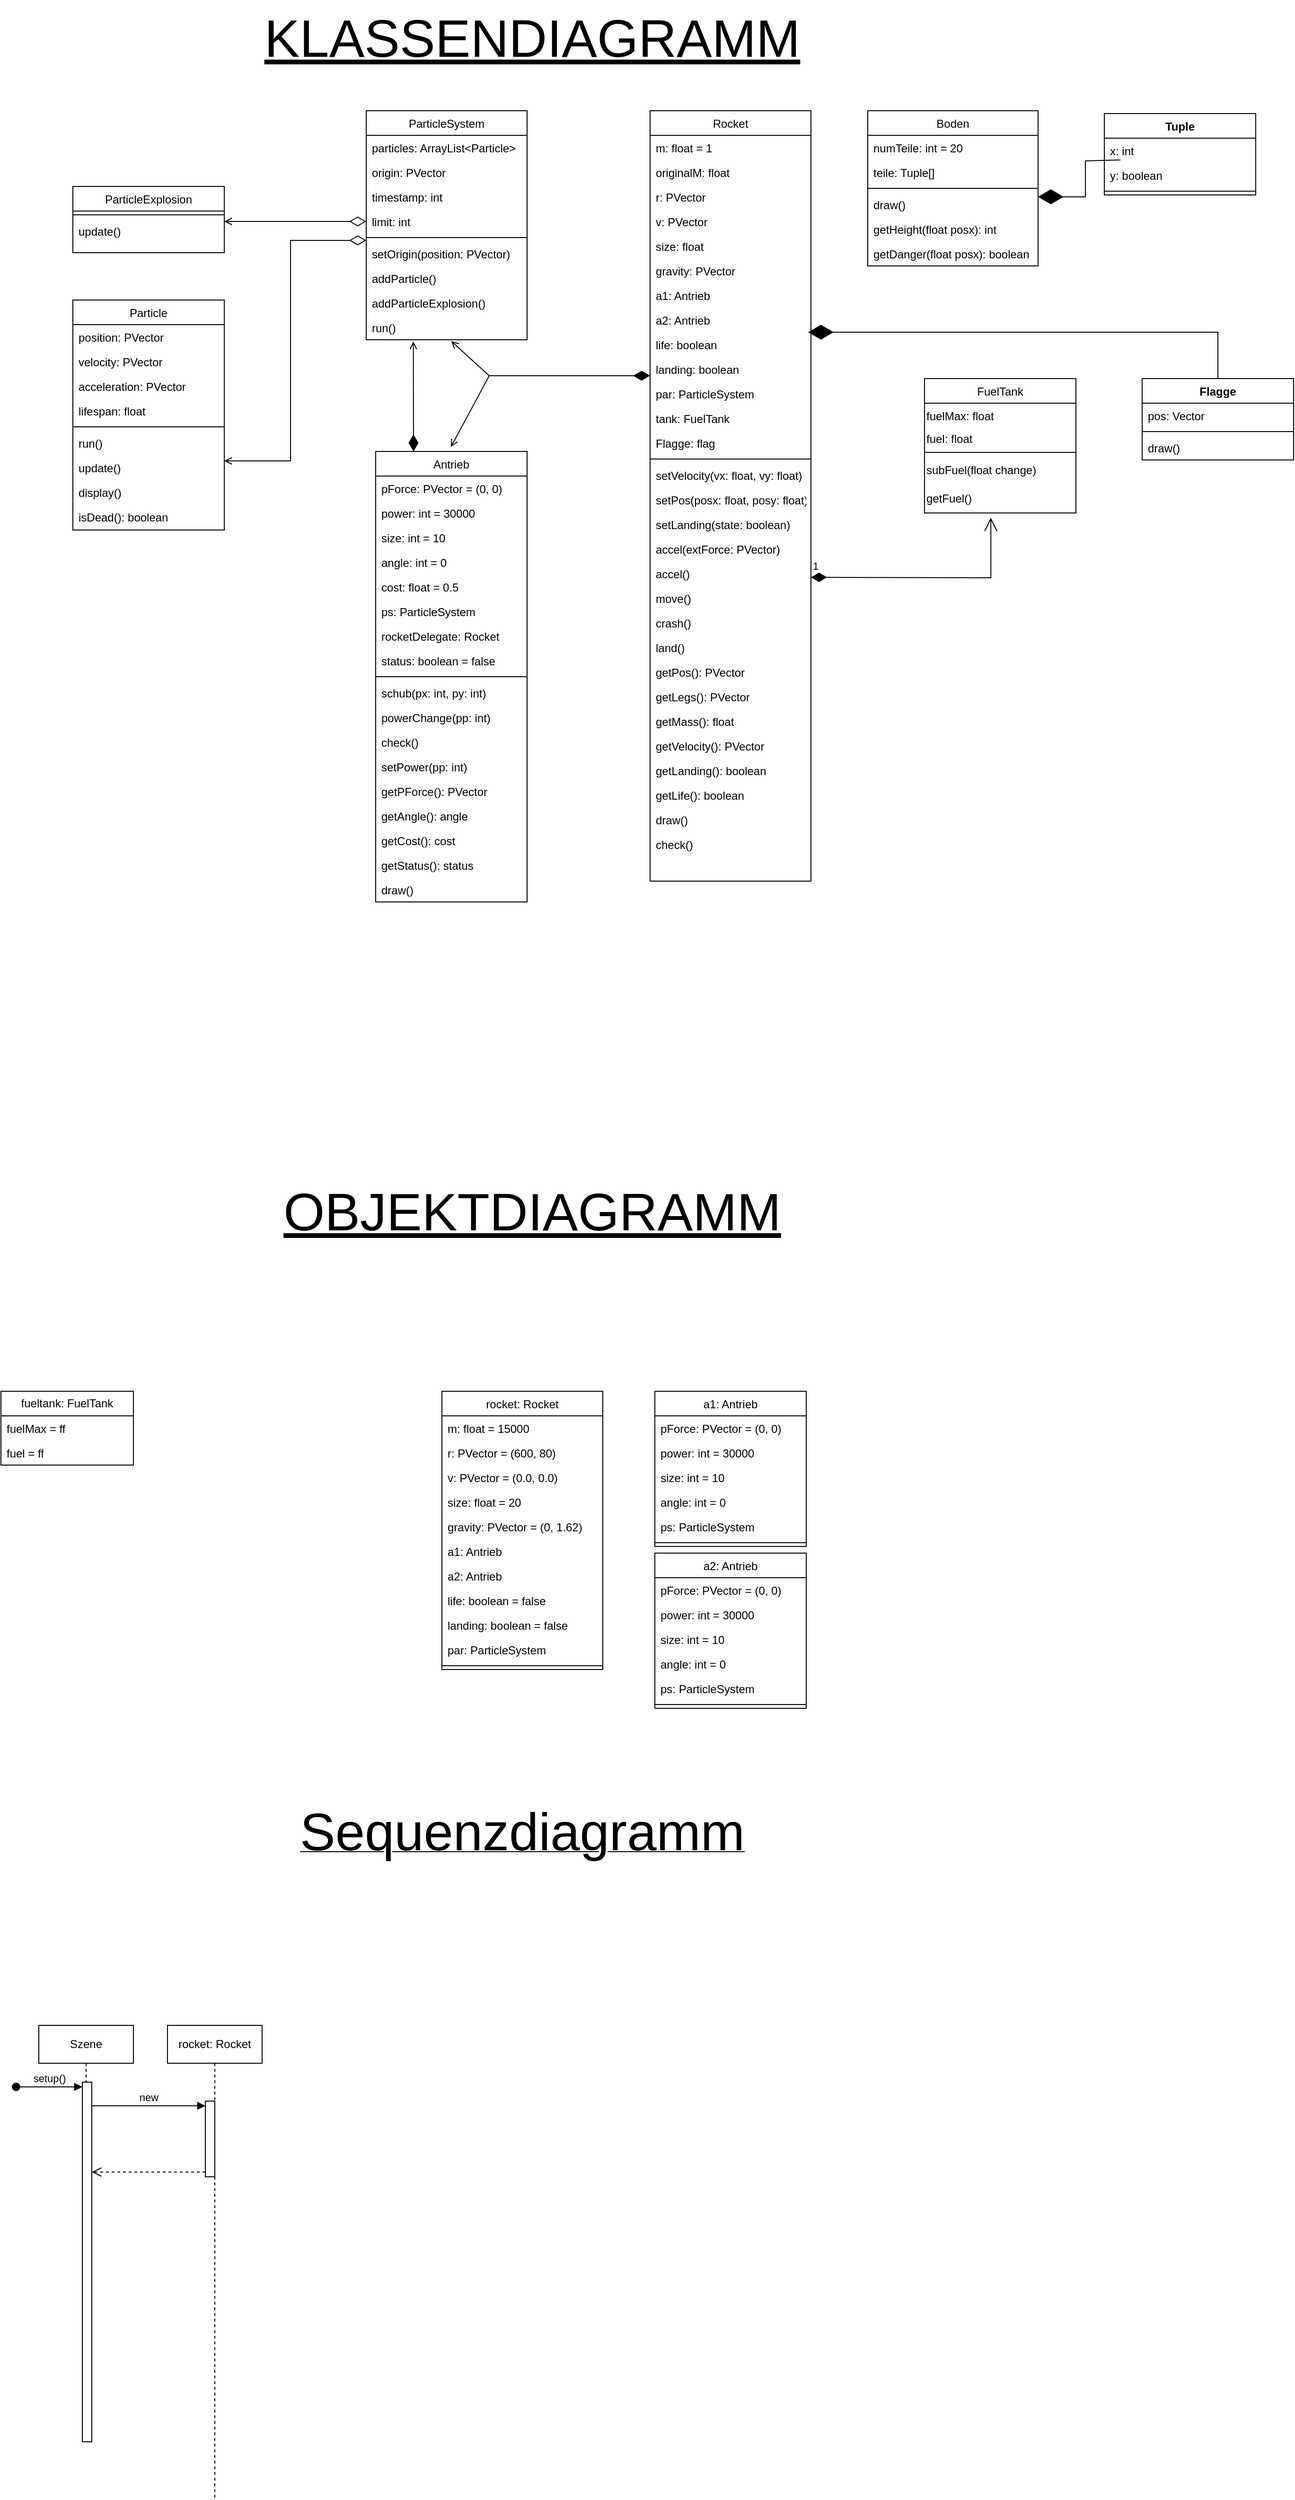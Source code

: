 <mxfile version="22.1.17" type="device">
  <diagram id="C5RBs43oDa-KdzZeNtuy" name="Page-1">
    <mxGraphModel dx="1434" dy="827" grid="1" gridSize="10" guides="1" tooltips="1" connect="1" arrows="1" fold="1" page="1" pageScale="1" pageWidth="827" pageHeight="1169" math="0" shadow="0">
      <root>
        <mxCell id="WIyWlLk6GJQsqaUBKTNV-0" />
        <mxCell id="WIyWlLk6GJQsqaUBKTNV-1" parent="WIyWlLk6GJQsqaUBKTNV-0" />
        <mxCell id="zkfFHV4jXpPFQw0GAbJ--17" value="Antrieb&#xa;" style="swimlane;fontStyle=0;align=center;verticalAlign=top;childLayout=stackLayout;horizontal=1;startSize=26;horizontalStack=0;resizeParent=1;resizeLast=0;collapsible=1;marginBottom=0;rounded=0;shadow=0;strokeWidth=1;" parent="WIyWlLk6GJQsqaUBKTNV-1" vertex="1">
          <mxGeometry x="670" y="527" width="160" height="476" as="geometry">
            <mxRectangle x="550" y="140" width="160" height="26" as="alternateBounds" />
          </mxGeometry>
        </mxCell>
        <mxCell id="zkfFHV4jXpPFQw0GAbJ--18" value="pForce: PVector = (0, 0)" style="text;align=left;verticalAlign=top;spacingLeft=4;spacingRight=4;overflow=hidden;rotatable=0;points=[[0,0.5],[1,0.5]];portConstraint=eastwest;" parent="zkfFHV4jXpPFQw0GAbJ--17" vertex="1">
          <mxGeometry y="26" width="160" height="26" as="geometry" />
        </mxCell>
        <mxCell id="zkfFHV4jXpPFQw0GAbJ--19" value="power: int = 30000" style="text;align=left;verticalAlign=top;spacingLeft=4;spacingRight=4;overflow=hidden;rotatable=0;points=[[0,0.5],[1,0.5]];portConstraint=eastwest;rounded=0;shadow=0;html=0;" parent="zkfFHV4jXpPFQw0GAbJ--17" vertex="1">
          <mxGeometry y="52" width="160" height="26" as="geometry" />
        </mxCell>
        <mxCell id="zkfFHV4jXpPFQw0GAbJ--20" value="size: int = 10" style="text;align=left;verticalAlign=top;spacingLeft=4;spacingRight=4;overflow=hidden;rotatable=0;points=[[0,0.5],[1,0.5]];portConstraint=eastwest;rounded=0;shadow=0;html=0;" parent="zkfFHV4jXpPFQw0GAbJ--17" vertex="1">
          <mxGeometry y="78" width="160" height="26" as="geometry" />
        </mxCell>
        <mxCell id="zkfFHV4jXpPFQw0GAbJ--21" value="angle: int = 0" style="text;align=left;verticalAlign=top;spacingLeft=4;spacingRight=4;overflow=hidden;rotatable=0;points=[[0,0.5],[1,0.5]];portConstraint=eastwest;rounded=0;shadow=0;html=0;" parent="zkfFHV4jXpPFQw0GAbJ--17" vertex="1">
          <mxGeometry y="104" width="160" height="26" as="geometry" />
        </mxCell>
        <mxCell id="BjHJRGba45uzXVlto63M-1" value="cost: float = 0.5" style="text;align=left;verticalAlign=top;spacingLeft=4;spacingRight=4;overflow=hidden;rotatable=0;points=[[0,0.5],[1,0.5]];portConstraint=eastwest;rounded=0;shadow=0;html=0;" parent="zkfFHV4jXpPFQw0GAbJ--17" vertex="1">
          <mxGeometry y="130" width="160" height="26" as="geometry" />
        </mxCell>
        <mxCell id="zkfFHV4jXpPFQw0GAbJ--22" value="ps: ParticleSystem" style="text;align=left;verticalAlign=top;spacingLeft=4;spacingRight=4;overflow=hidden;rotatable=0;points=[[0,0.5],[1,0.5]];portConstraint=eastwest;rounded=0;shadow=0;html=0;" parent="zkfFHV4jXpPFQw0GAbJ--17" vertex="1">
          <mxGeometry y="156" width="160" height="26" as="geometry" />
        </mxCell>
        <mxCell id="BjHJRGba45uzXVlto63M-2" value="rocketDelegate: Rocket" style="text;align=left;verticalAlign=top;spacingLeft=4;spacingRight=4;overflow=hidden;rotatable=0;points=[[0,0.5],[1,0.5]];portConstraint=eastwest;rounded=0;shadow=0;html=0;" parent="zkfFHV4jXpPFQw0GAbJ--17" vertex="1">
          <mxGeometry y="182" width="160" height="26" as="geometry" />
        </mxCell>
        <mxCell id="BjHJRGba45uzXVlto63M-3" value="status: boolean = false" style="text;align=left;verticalAlign=top;spacingLeft=4;spacingRight=4;overflow=hidden;rotatable=0;points=[[0,0.5],[1,0.5]];portConstraint=eastwest;rounded=0;shadow=0;html=0;" parent="zkfFHV4jXpPFQw0GAbJ--17" vertex="1">
          <mxGeometry y="208" width="160" height="26" as="geometry" />
        </mxCell>
        <mxCell id="zkfFHV4jXpPFQw0GAbJ--23" value="" style="line;html=1;strokeWidth=1;align=left;verticalAlign=middle;spacingTop=-1;spacingLeft=3;spacingRight=3;rotatable=0;labelPosition=right;points=[];portConstraint=eastwest;" parent="zkfFHV4jXpPFQw0GAbJ--17" vertex="1">
          <mxGeometry y="234" width="160" height="8" as="geometry" />
        </mxCell>
        <mxCell id="zkfFHV4jXpPFQw0GAbJ--24" value="schub(px: int, py: int)" style="text;align=left;verticalAlign=top;spacingLeft=4;spacingRight=4;overflow=hidden;rotatable=0;points=[[0,0.5],[1,0.5]];portConstraint=eastwest;" parent="zkfFHV4jXpPFQw0GAbJ--17" vertex="1">
          <mxGeometry y="242" width="160" height="26" as="geometry" />
        </mxCell>
        <mxCell id="zkfFHV4jXpPFQw0GAbJ--25" value="powerChange(pp: int)" style="text;align=left;verticalAlign=top;spacingLeft=4;spacingRight=4;overflow=hidden;rotatable=0;points=[[0,0.5],[1,0.5]];portConstraint=eastwest;" parent="zkfFHV4jXpPFQw0GAbJ--17" vertex="1">
          <mxGeometry y="268" width="160" height="26" as="geometry" />
        </mxCell>
        <mxCell id="pvScM3-3Cxd7HIeFOUG4-1" value="check()" style="text;align=left;verticalAlign=top;spacingLeft=4;spacingRight=4;overflow=hidden;rotatable=0;points=[[0,0.5],[1,0.5]];portConstraint=eastwest;" parent="zkfFHV4jXpPFQw0GAbJ--17" vertex="1">
          <mxGeometry y="294" width="160" height="26" as="geometry" />
        </mxCell>
        <mxCell id="pvScM3-3Cxd7HIeFOUG4-2" value="setPower(pp: int)" style="text;align=left;verticalAlign=top;spacingLeft=4;spacingRight=4;overflow=hidden;rotatable=0;points=[[0,0.5],[1,0.5]];portConstraint=eastwest;" parent="zkfFHV4jXpPFQw0GAbJ--17" vertex="1">
          <mxGeometry y="320" width="160" height="26" as="geometry" />
        </mxCell>
        <mxCell id="pvScM3-3Cxd7HIeFOUG4-7" value="getPForce(): PVector" style="text;align=left;verticalAlign=top;spacingLeft=4;spacingRight=4;overflow=hidden;rotatable=0;points=[[0,0.5],[1,0.5]];portConstraint=eastwest;" parent="zkfFHV4jXpPFQw0GAbJ--17" vertex="1">
          <mxGeometry y="346" width="160" height="26" as="geometry" />
        </mxCell>
        <mxCell id="pvScM3-3Cxd7HIeFOUG4-8" value="getAngle(): angle" style="text;align=left;verticalAlign=top;spacingLeft=4;spacingRight=4;overflow=hidden;rotatable=0;points=[[0,0.5],[1,0.5]];portConstraint=eastwest;" parent="zkfFHV4jXpPFQw0GAbJ--17" vertex="1">
          <mxGeometry y="372" width="160" height="26" as="geometry" />
        </mxCell>
        <mxCell id="BjHJRGba45uzXVlto63M-5" value="getCost(): cost" style="text;align=left;verticalAlign=top;spacingLeft=4;spacingRight=4;overflow=hidden;rotatable=0;points=[[0,0.5],[1,0.5]];portConstraint=eastwest;" parent="zkfFHV4jXpPFQw0GAbJ--17" vertex="1">
          <mxGeometry y="398" width="160" height="26" as="geometry" />
        </mxCell>
        <mxCell id="BjHJRGba45uzXVlto63M-6" value="getStatus(): status" style="text;align=left;verticalAlign=top;spacingLeft=4;spacingRight=4;overflow=hidden;rotatable=0;points=[[0,0.5],[1,0.5]];portConstraint=eastwest;" parent="zkfFHV4jXpPFQw0GAbJ--17" vertex="1">
          <mxGeometry y="424" width="160" height="26" as="geometry" />
        </mxCell>
        <mxCell id="pvScM3-3Cxd7HIeFOUG4-10" value="draw()" style="text;align=left;verticalAlign=top;spacingLeft=4;spacingRight=4;overflow=hidden;rotatable=0;points=[[0,0.5],[1,0.5]];portConstraint=eastwest;" parent="zkfFHV4jXpPFQw0GAbJ--17" vertex="1">
          <mxGeometry y="450" width="160" height="26" as="geometry" />
        </mxCell>
        <mxCell id="pvScM3-3Cxd7HIeFOUG4-11" value="Boden" style="swimlane;fontStyle=0;align=center;verticalAlign=top;childLayout=stackLayout;horizontal=1;startSize=26;horizontalStack=0;resizeParent=1;resizeLast=0;collapsible=1;marginBottom=0;rounded=0;shadow=0;strokeWidth=1;" parent="WIyWlLk6GJQsqaUBKTNV-1" vertex="1">
          <mxGeometry x="1190" y="167" width="180" height="164" as="geometry">
            <mxRectangle x="550" y="140" width="160" height="26" as="alternateBounds" />
          </mxGeometry>
        </mxCell>
        <mxCell id="q19bhbKAKs8Nmx0HPFcr-0" value="numTeile: int = 20" style="text;align=left;verticalAlign=top;spacingLeft=4;spacingRight=4;overflow=hidden;rotatable=0;points=[[0,0.5],[1,0.5]];portConstraint=eastwest;" parent="pvScM3-3Cxd7HIeFOUG4-11" vertex="1">
          <mxGeometry y="26" width="180" height="26" as="geometry" />
        </mxCell>
        <mxCell id="BjHJRGba45uzXVlto63M-7" value="teile: Tuple[]" style="text;align=left;verticalAlign=top;spacingLeft=4;spacingRight=4;overflow=hidden;rotatable=0;points=[[0,0.5],[1,0.5]];portConstraint=eastwest;" parent="pvScM3-3Cxd7HIeFOUG4-11" vertex="1">
          <mxGeometry y="52" width="180" height="26" as="geometry" />
        </mxCell>
        <mxCell id="pvScM3-3Cxd7HIeFOUG4-17" value="" style="line;html=1;strokeWidth=1;align=left;verticalAlign=middle;spacingTop=-1;spacingLeft=3;spacingRight=3;rotatable=0;labelPosition=right;points=[];portConstraint=eastwest;" parent="pvScM3-3Cxd7HIeFOUG4-11" vertex="1">
          <mxGeometry y="78" width="180" height="8" as="geometry" />
        </mxCell>
        <mxCell id="pvScM3-3Cxd7HIeFOUG4-20" value="draw()" style="text;align=left;verticalAlign=top;spacingLeft=4;spacingRight=4;overflow=hidden;rotatable=0;points=[[0,0.5],[1,0.5]];portConstraint=eastwest;" parent="pvScM3-3Cxd7HIeFOUG4-11" vertex="1">
          <mxGeometry y="86" width="180" height="26" as="geometry" />
        </mxCell>
        <mxCell id="q19bhbKAKs8Nmx0HPFcr-1" value="getHeight(float posx): int" style="text;align=left;verticalAlign=top;spacingLeft=4;spacingRight=4;overflow=hidden;rotatable=0;points=[[0,0.5],[1,0.5]];portConstraint=eastwest;" parent="pvScM3-3Cxd7HIeFOUG4-11" vertex="1">
          <mxGeometry y="112" width="180" height="26" as="geometry" />
        </mxCell>
        <mxCell id="QaXj_b_PmP_XJDK1dCbL-22" value="getDanger(float posx): boolean" style="text;align=left;verticalAlign=top;spacingLeft=4;spacingRight=4;overflow=hidden;rotatable=0;points=[[0,0.5],[1,0.5]];portConstraint=eastwest;" vertex="1" parent="pvScM3-3Cxd7HIeFOUG4-11">
          <mxGeometry y="138" width="180" height="26" as="geometry" />
        </mxCell>
        <mxCell id="pvScM3-3Cxd7HIeFOUG4-25" value="Particle&#xa;" style="swimlane;fontStyle=0;align=center;verticalAlign=top;childLayout=stackLayout;horizontal=1;startSize=26;horizontalStack=0;resizeParent=1;resizeLast=0;collapsible=1;marginBottom=0;rounded=0;shadow=0;strokeWidth=1;" parent="WIyWlLk6GJQsqaUBKTNV-1" vertex="1">
          <mxGeometry x="350" y="367" width="160" height="243" as="geometry">
            <mxRectangle x="550" y="140" width="160" height="26" as="alternateBounds" />
          </mxGeometry>
        </mxCell>
        <mxCell id="pvScM3-3Cxd7HIeFOUG4-26" value="position: PVector" style="text;align=left;verticalAlign=top;spacingLeft=4;spacingRight=4;overflow=hidden;rotatable=0;points=[[0,0.5],[1,0.5]];portConstraint=eastwest;" parent="pvScM3-3Cxd7HIeFOUG4-25" vertex="1">
          <mxGeometry y="26" width="160" height="26" as="geometry" />
        </mxCell>
        <mxCell id="pvScM3-3Cxd7HIeFOUG4-27" value="velocity: PVector&#xa;" style="text;align=left;verticalAlign=top;spacingLeft=4;spacingRight=4;overflow=hidden;rotatable=0;points=[[0,0.5],[1,0.5]];portConstraint=eastwest;rounded=0;shadow=0;html=0;" parent="pvScM3-3Cxd7HIeFOUG4-25" vertex="1">
          <mxGeometry y="52" width="160" height="26" as="geometry" />
        </mxCell>
        <mxCell id="pvScM3-3Cxd7HIeFOUG4-28" value="acceleration: PVector" style="text;align=left;verticalAlign=top;spacingLeft=4;spacingRight=4;overflow=hidden;rotatable=0;points=[[0,0.5],[1,0.5]];portConstraint=eastwest;rounded=0;shadow=0;html=0;" parent="pvScM3-3Cxd7HIeFOUG4-25" vertex="1">
          <mxGeometry y="78" width="160" height="26" as="geometry" />
        </mxCell>
        <mxCell id="pvScM3-3Cxd7HIeFOUG4-30" value="lifespan: float" style="text;align=left;verticalAlign=top;spacingLeft=4;spacingRight=4;overflow=hidden;rotatable=0;points=[[0,0.5],[1,0.5]];portConstraint=eastwest;rounded=0;shadow=0;html=0;" parent="pvScM3-3Cxd7HIeFOUG4-25" vertex="1">
          <mxGeometry y="104" width="160" height="26" as="geometry" />
        </mxCell>
        <mxCell id="pvScM3-3Cxd7HIeFOUG4-31" value="" style="line;html=1;strokeWidth=1;align=left;verticalAlign=middle;spacingTop=-1;spacingLeft=3;spacingRight=3;rotatable=0;labelPosition=right;points=[];portConstraint=eastwest;" parent="pvScM3-3Cxd7HIeFOUG4-25" vertex="1">
          <mxGeometry y="130" width="160" height="8" as="geometry" />
        </mxCell>
        <mxCell id="pvScM3-3Cxd7HIeFOUG4-32" value="run()" style="text;align=left;verticalAlign=top;spacingLeft=4;spacingRight=4;overflow=hidden;rotatable=0;points=[[0,0.5],[1,0.5]];portConstraint=eastwest;" parent="pvScM3-3Cxd7HIeFOUG4-25" vertex="1">
          <mxGeometry y="138" width="160" height="26" as="geometry" />
        </mxCell>
        <mxCell id="pvScM3-3Cxd7HIeFOUG4-33" value="update()" style="text;align=left;verticalAlign=top;spacingLeft=4;spacingRight=4;overflow=hidden;rotatable=0;points=[[0,0.5],[1,0.5]];portConstraint=eastwest;" parent="pvScM3-3Cxd7HIeFOUG4-25" vertex="1">
          <mxGeometry y="164" width="160" height="26" as="geometry" />
        </mxCell>
        <mxCell id="pvScM3-3Cxd7HIeFOUG4-34" value="display()" style="text;align=left;verticalAlign=top;spacingLeft=4;spacingRight=4;overflow=hidden;rotatable=0;points=[[0,0.5],[1,0.5]];portConstraint=eastwest;" parent="pvScM3-3Cxd7HIeFOUG4-25" vertex="1">
          <mxGeometry y="190" width="160" height="26" as="geometry" />
        </mxCell>
        <mxCell id="pvScM3-3Cxd7HIeFOUG4-35" value="isDead(): boolean" style="text;align=left;verticalAlign=top;spacingLeft=4;spacingRight=4;overflow=hidden;rotatable=0;points=[[0,0.5],[1,0.5]];portConstraint=eastwest;" parent="pvScM3-3Cxd7HIeFOUG4-25" vertex="1">
          <mxGeometry y="216" width="160" height="26" as="geometry" />
        </mxCell>
        <mxCell id="pvScM3-3Cxd7HIeFOUG4-39" value="ParticleExplosion" style="swimlane;fontStyle=0;align=center;verticalAlign=top;childLayout=stackLayout;horizontal=1;startSize=26;horizontalStack=0;resizeParent=1;resizeLast=0;collapsible=1;marginBottom=0;rounded=0;shadow=0;strokeWidth=1;" parent="WIyWlLk6GJQsqaUBKTNV-1" vertex="1">
          <mxGeometry x="350" y="247" width="160" height="70" as="geometry">
            <mxRectangle x="550" y="140" width="160" height="26" as="alternateBounds" />
          </mxGeometry>
        </mxCell>
        <mxCell id="pvScM3-3Cxd7HIeFOUG4-45" value="" style="line;html=1;strokeWidth=1;align=left;verticalAlign=middle;spacingTop=-1;spacingLeft=3;spacingRight=3;rotatable=0;labelPosition=right;points=[];portConstraint=eastwest;" parent="pvScM3-3Cxd7HIeFOUG4-39" vertex="1">
          <mxGeometry y="26" width="160" height="8" as="geometry" />
        </mxCell>
        <mxCell id="pvScM3-3Cxd7HIeFOUG4-47" value="update()" style="text;align=left;verticalAlign=top;spacingLeft=4;spacingRight=4;overflow=hidden;rotatable=0;points=[[0,0.5],[1,0.5]];portConstraint=eastwest;" parent="pvScM3-3Cxd7HIeFOUG4-39" vertex="1">
          <mxGeometry y="34" width="160" height="26" as="geometry" />
        </mxCell>
        <mxCell id="pvScM3-3Cxd7HIeFOUG4-50" value="ParticleSystem&#xa;" style="swimlane;fontStyle=0;align=center;verticalAlign=top;childLayout=stackLayout;horizontal=1;startSize=26;horizontalStack=0;resizeParent=1;resizeLast=0;collapsible=1;marginBottom=0;rounded=0;shadow=0;strokeWidth=1;" parent="WIyWlLk6GJQsqaUBKTNV-1" vertex="1">
          <mxGeometry x="660" y="167" width="170" height="242" as="geometry">
            <mxRectangle x="550" y="140" width="160" height="26" as="alternateBounds" />
          </mxGeometry>
        </mxCell>
        <mxCell id="pvScM3-3Cxd7HIeFOUG4-51" value="particles: ArrayList&lt;Particle&gt;" style="text;align=left;verticalAlign=top;spacingLeft=4;spacingRight=4;overflow=hidden;rotatable=0;points=[[0,0.5],[1,0.5]];portConstraint=eastwest;" parent="pvScM3-3Cxd7HIeFOUG4-50" vertex="1">
          <mxGeometry y="26" width="170" height="26" as="geometry" />
        </mxCell>
        <mxCell id="pvScM3-3Cxd7HIeFOUG4-52" value="origin: PVector" style="text;align=left;verticalAlign=top;spacingLeft=4;spacingRight=4;overflow=hidden;rotatable=0;points=[[0,0.5],[1,0.5]];portConstraint=eastwest;rounded=0;shadow=0;html=0;" parent="pvScM3-3Cxd7HIeFOUG4-50" vertex="1">
          <mxGeometry y="52" width="170" height="26" as="geometry" />
        </mxCell>
        <mxCell id="pvScM3-3Cxd7HIeFOUG4-53" value="timestamp: int" style="text;align=left;verticalAlign=top;spacingLeft=4;spacingRight=4;overflow=hidden;rotatable=0;points=[[0,0.5],[1,0.5]];portConstraint=eastwest;rounded=0;shadow=0;html=0;" parent="pvScM3-3Cxd7HIeFOUG4-50" vertex="1">
          <mxGeometry y="78" width="170" height="26" as="geometry" />
        </mxCell>
        <mxCell id="hgPOaRhGpmeog4kyCql0-35" style="edgeStyle=orthogonalEdgeStyle;rounded=0;orthogonalLoop=1;jettySize=auto;html=1;exitX=0;exitY=0.5;exitDx=0;exitDy=0;endArrow=open;endFill=0;startArrow=diamondThin;startFill=0;endSize=6;startSize=15;" parent="pvScM3-3Cxd7HIeFOUG4-50" source="pvScM3-3Cxd7HIeFOUG4-54" edge="1">
          <mxGeometry relative="1" as="geometry">
            <mxPoint x="-150" y="117" as="targetPoint" />
            <mxPoint x="-10" y="117" as="sourcePoint" />
          </mxGeometry>
        </mxCell>
        <mxCell id="pvScM3-3Cxd7HIeFOUG4-54" value="limit: int" style="text;align=left;verticalAlign=top;spacingLeft=4;spacingRight=4;overflow=hidden;rotatable=0;points=[[0,0.5],[1,0.5]];portConstraint=eastwest;rounded=0;shadow=0;html=0;" parent="pvScM3-3Cxd7HIeFOUG4-50" vertex="1">
          <mxGeometry y="104" width="170" height="26" as="geometry" />
        </mxCell>
        <mxCell id="pvScM3-3Cxd7HIeFOUG4-56" value="" style="line;html=1;strokeWidth=1;align=left;verticalAlign=middle;spacingTop=-1;spacingLeft=3;spacingRight=3;rotatable=0;labelPosition=right;points=[];portConstraint=eastwest;" parent="pvScM3-3Cxd7HIeFOUG4-50" vertex="1">
          <mxGeometry y="130" width="170" height="8" as="geometry" />
        </mxCell>
        <mxCell id="pvScM3-3Cxd7HIeFOUG4-57" value="setOrigin(position: PVector)" style="text;align=left;verticalAlign=top;spacingLeft=4;spacingRight=4;overflow=hidden;rotatable=0;points=[[0,0.5],[1,0.5]];portConstraint=eastwest;" parent="pvScM3-3Cxd7HIeFOUG4-50" vertex="1">
          <mxGeometry y="138" width="170" height="26" as="geometry" />
        </mxCell>
        <mxCell id="pvScM3-3Cxd7HIeFOUG4-58" value="addParticle()" style="text;align=left;verticalAlign=top;spacingLeft=4;spacingRight=4;overflow=hidden;rotatable=0;points=[[0,0.5],[1,0.5]];portConstraint=eastwest;" parent="pvScM3-3Cxd7HIeFOUG4-50" vertex="1">
          <mxGeometry y="164" width="170" height="26" as="geometry" />
        </mxCell>
        <mxCell id="pvScM3-3Cxd7HIeFOUG4-59" value="addParticleExplosion()" style="text;align=left;verticalAlign=top;spacingLeft=4;spacingRight=4;overflow=hidden;rotatable=0;points=[[0,0.5],[1,0.5]];portConstraint=eastwest;" parent="pvScM3-3Cxd7HIeFOUG4-50" vertex="1">
          <mxGeometry y="190" width="170" height="26" as="geometry" />
        </mxCell>
        <mxCell id="pvScM3-3Cxd7HIeFOUG4-60" value="run()" style="text;align=left;verticalAlign=top;spacingLeft=4;spacingRight=4;overflow=hidden;rotatable=0;points=[[0,0.5],[1,0.5]];portConstraint=eastwest;" parent="pvScM3-3Cxd7HIeFOUG4-50" vertex="1">
          <mxGeometry y="216" width="170" height="26" as="geometry" />
        </mxCell>
        <mxCell id="hgPOaRhGpmeog4kyCql0-0" value="Rocket" style="swimlane;fontStyle=0;align=center;verticalAlign=top;childLayout=stackLayout;horizontal=1;startSize=26;horizontalStack=0;resizeParent=1;resizeLast=0;collapsible=1;marginBottom=0;rounded=0;shadow=0;strokeWidth=1;" parent="WIyWlLk6GJQsqaUBKTNV-1" vertex="1">
          <mxGeometry x="960" y="167" width="170" height="814" as="geometry">
            <mxRectangle x="550" y="140" width="160" height="26" as="alternateBounds" />
          </mxGeometry>
        </mxCell>
        <mxCell id="hgPOaRhGpmeog4kyCql0-1" value="m: float = 1" style="text;align=left;verticalAlign=top;spacingLeft=4;spacingRight=4;overflow=hidden;rotatable=0;points=[[0,0.5],[1,0.5]];portConstraint=eastwest;" parent="hgPOaRhGpmeog4kyCql0-0" vertex="1">
          <mxGeometry y="26" width="170" height="26" as="geometry" />
        </mxCell>
        <mxCell id="QaXj_b_PmP_XJDK1dCbL-0" value="originalM: float" style="text;align=left;verticalAlign=top;spacingLeft=4;spacingRight=4;overflow=hidden;rotatable=0;points=[[0,0.5],[1,0.5]];portConstraint=eastwest;" vertex="1" parent="hgPOaRhGpmeog4kyCql0-0">
          <mxGeometry y="52" width="170" height="26" as="geometry" />
        </mxCell>
        <mxCell id="hgPOaRhGpmeog4kyCql0-2" value="r: PVector" style="text;align=left;verticalAlign=top;spacingLeft=4;spacingRight=4;overflow=hidden;rotatable=0;points=[[0,0.5],[1,0.5]];portConstraint=eastwest;rounded=0;shadow=0;html=0;" parent="hgPOaRhGpmeog4kyCql0-0" vertex="1">
          <mxGeometry y="78" width="170" height="26" as="geometry" />
        </mxCell>
        <mxCell id="hgPOaRhGpmeog4kyCql0-3" value="v: PVector" style="text;align=left;verticalAlign=top;spacingLeft=4;spacingRight=4;overflow=hidden;rotatable=0;points=[[0,0.5],[1,0.5]];portConstraint=eastwest;rounded=0;shadow=0;html=0;" parent="hgPOaRhGpmeog4kyCql0-0" vertex="1">
          <mxGeometry y="104" width="170" height="26" as="geometry" />
        </mxCell>
        <mxCell id="hgPOaRhGpmeog4kyCql0-4" value="size: float" style="text;align=left;verticalAlign=top;spacingLeft=4;spacingRight=4;overflow=hidden;rotatable=0;points=[[0,0.5],[1,0.5]];portConstraint=eastwest;rounded=0;shadow=0;html=0;" parent="hgPOaRhGpmeog4kyCql0-0" vertex="1">
          <mxGeometry y="130" width="170" height="26" as="geometry" />
        </mxCell>
        <mxCell id="hgPOaRhGpmeog4kyCql0-15" value="gravity: PVector" style="text;align=left;verticalAlign=top;spacingLeft=4;spacingRight=4;overflow=hidden;rotatable=0;points=[[0,0.5],[1,0.5]];portConstraint=eastwest;rounded=0;shadow=0;html=0;" parent="hgPOaRhGpmeog4kyCql0-0" vertex="1">
          <mxGeometry y="156" width="170" height="26" as="geometry" />
        </mxCell>
        <mxCell id="hgPOaRhGpmeog4kyCql0-14" value="a1: Antrieb" style="text;align=left;verticalAlign=top;spacingLeft=4;spacingRight=4;overflow=hidden;rotatable=0;points=[[0,0.5],[1,0.5]];portConstraint=eastwest;rounded=0;shadow=0;html=0;" parent="hgPOaRhGpmeog4kyCql0-0" vertex="1">
          <mxGeometry y="182" width="170" height="26" as="geometry" />
        </mxCell>
        <mxCell id="hgPOaRhGpmeog4kyCql0-5" value="a2: Antrieb" style="text;align=left;verticalAlign=top;spacingLeft=4;spacingRight=4;overflow=hidden;rotatable=0;points=[[0,0.5],[1,0.5]];portConstraint=eastwest;rounded=0;shadow=0;html=0;" parent="hgPOaRhGpmeog4kyCql0-0" vertex="1">
          <mxGeometry y="208" width="170" height="26" as="geometry" />
        </mxCell>
        <mxCell id="hgPOaRhGpmeog4kyCql0-18" value="life: boolean" style="text;align=left;verticalAlign=top;spacingLeft=4;spacingRight=4;overflow=hidden;rotatable=0;points=[[0,0.5],[1,0.5]];portConstraint=eastwest;rounded=0;shadow=0;html=0;" parent="hgPOaRhGpmeog4kyCql0-0" vertex="1">
          <mxGeometry y="234" width="170" height="26" as="geometry" />
        </mxCell>
        <mxCell id="hgPOaRhGpmeog4kyCql0-20" value="landing: boolean" style="text;align=left;verticalAlign=top;spacingLeft=4;spacingRight=4;overflow=hidden;rotatable=0;points=[[0,0.5],[1,0.5]];portConstraint=eastwest;rounded=0;shadow=0;html=0;" parent="hgPOaRhGpmeog4kyCql0-0" vertex="1">
          <mxGeometry y="260" width="170" height="26" as="geometry" />
        </mxCell>
        <mxCell id="hgPOaRhGpmeog4kyCql0-19" value="par: ParticleSystem" style="text;align=left;verticalAlign=top;spacingLeft=4;spacingRight=4;overflow=hidden;rotatable=0;points=[[0,0.5],[1,0.5]];portConstraint=eastwest;rounded=0;shadow=0;html=0;" parent="hgPOaRhGpmeog4kyCql0-0" vertex="1">
          <mxGeometry y="286" width="170" height="26" as="geometry" />
        </mxCell>
        <mxCell id="QaXj_b_PmP_XJDK1dCbL-1" value="tank: FuelTank" style="text;align=left;verticalAlign=top;spacingLeft=4;spacingRight=4;overflow=hidden;rotatable=0;points=[[0,0.5],[1,0.5]];portConstraint=eastwest;rounded=0;shadow=0;html=0;" vertex="1" parent="hgPOaRhGpmeog4kyCql0-0">
          <mxGeometry y="312" width="170" height="26" as="geometry" />
        </mxCell>
        <mxCell id="QaXj_b_PmP_XJDK1dCbL-2" value="Flagge: flag" style="text;align=left;verticalAlign=top;spacingLeft=4;spacingRight=4;overflow=hidden;rotatable=0;points=[[0,0.5],[1,0.5]];portConstraint=eastwest;rounded=0;shadow=0;html=0;" vertex="1" parent="hgPOaRhGpmeog4kyCql0-0">
          <mxGeometry y="338" width="170" height="26" as="geometry" />
        </mxCell>
        <mxCell id="hgPOaRhGpmeog4kyCql0-6" value="" style="line;html=1;strokeWidth=1;align=left;verticalAlign=middle;spacingTop=-1;spacingLeft=3;spacingRight=3;rotatable=0;labelPosition=right;points=[];portConstraint=eastwest;" parent="hgPOaRhGpmeog4kyCql0-0" vertex="1">
          <mxGeometry y="364" width="170" height="8" as="geometry" />
        </mxCell>
        <mxCell id="hgPOaRhGpmeog4kyCql0-16" value="setVelocity(vx: float, vy: float)" style="text;align=left;verticalAlign=top;spacingLeft=4;spacingRight=4;overflow=hidden;rotatable=0;points=[[0,0.5],[1,0.5]];portConstraint=eastwest;rounded=0;shadow=0;html=0;" parent="hgPOaRhGpmeog4kyCql0-0" vertex="1">
          <mxGeometry y="372" width="170" height="26" as="geometry" />
        </mxCell>
        <mxCell id="hgPOaRhGpmeog4kyCql0-17" value="setPos(posx: float, posy: float)" style="text;align=left;verticalAlign=top;spacingLeft=4;spacingRight=4;overflow=hidden;rotatable=0;points=[[0,0.5],[1,0.5]];portConstraint=eastwest;rounded=0;shadow=0;html=0;" parent="hgPOaRhGpmeog4kyCql0-0" vertex="1">
          <mxGeometry y="398" width="170" height="26" as="geometry" />
        </mxCell>
        <mxCell id="hgPOaRhGpmeog4kyCql0-7" value="setLanding(state: boolean)" style="text;align=left;verticalAlign=top;spacingLeft=4;spacingRight=4;overflow=hidden;rotatable=0;points=[[0,0.5],[1,0.5]];portConstraint=eastwest;" parent="hgPOaRhGpmeog4kyCql0-0" vertex="1">
          <mxGeometry y="424" width="170" height="26" as="geometry" />
        </mxCell>
        <mxCell id="hgPOaRhGpmeog4kyCql0-8" value="accel(extForce: PVector)" style="text;align=left;verticalAlign=top;spacingLeft=4;spacingRight=4;overflow=hidden;rotatable=0;points=[[0,0.5],[1,0.5]];portConstraint=eastwest;" parent="hgPOaRhGpmeog4kyCql0-0" vertex="1">
          <mxGeometry y="450" width="170" height="26" as="geometry" />
        </mxCell>
        <mxCell id="hgPOaRhGpmeog4kyCql0-9" value="accel()" style="text;align=left;verticalAlign=top;spacingLeft=4;spacingRight=4;overflow=hidden;rotatable=0;points=[[0,0.5],[1,0.5]];portConstraint=eastwest;" parent="hgPOaRhGpmeog4kyCql0-0" vertex="1">
          <mxGeometry y="476" width="170" height="26" as="geometry" />
        </mxCell>
        <mxCell id="hgPOaRhGpmeog4kyCql0-10" value="move()" style="text;align=left;verticalAlign=top;spacingLeft=4;spacingRight=4;overflow=hidden;rotatable=0;points=[[0,0.5],[1,0.5]];portConstraint=eastwest;" parent="hgPOaRhGpmeog4kyCql0-0" vertex="1">
          <mxGeometry y="502" width="170" height="26" as="geometry" />
        </mxCell>
        <mxCell id="hgPOaRhGpmeog4kyCql0-11" value="crash()" style="text;align=left;verticalAlign=top;spacingLeft=4;spacingRight=4;overflow=hidden;rotatable=0;points=[[0,0.5],[1,0.5]];portConstraint=eastwest;" parent="hgPOaRhGpmeog4kyCql0-0" vertex="1">
          <mxGeometry y="528" width="170" height="26" as="geometry" />
        </mxCell>
        <mxCell id="hgPOaRhGpmeog4kyCql0-12" value="land()" style="text;align=left;verticalAlign=top;spacingLeft=4;spacingRight=4;overflow=hidden;rotatable=0;points=[[0,0.5],[1,0.5]];portConstraint=eastwest;" parent="hgPOaRhGpmeog4kyCql0-0" vertex="1">
          <mxGeometry y="554" width="170" height="26" as="geometry" />
        </mxCell>
        <mxCell id="hgPOaRhGpmeog4kyCql0-13" value="getPos(): PVector" style="text;align=left;verticalAlign=top;spacingLeft=4;spacingRight=4;overflow=hidden;rotatable=0;points=[[0,0.5],[1,0.5]];portConstraint=eastwest;" parent="hgPOaRhGpmeog4kyCql0-0" vertex="1">
          <mxGeometry y="580" width="170" height="26" as="geometry" />
        </mxCell>
        <mxCell id="hgPOaRhGpmeog4kyCql0-25" value="getLegs(): PVector" style="text;align=left;verticalAlign=top;spacingLeft=4;spacingRight=4;overflow=hidden;rotatable=0;points=[[0,0.5],[1,0.5]];portConstraint=eastwest;" parent="hgPOaRhGpmeog4kyCql0-0" vertex="1">
          <mxGeometry y="606" width="170" height="26" as="geometry" />
        </mxCell>
        <mxCell id="hgPOaRhGpmeog4kyCql0-27" value="getMass(): float" style="text;align=left;verticalAlign=top;spacingLeft=4;spacingRight=4;overflow=hidden;rotatable=0;points=[[0,0.5],[1,0.5]];portConstraint=eastwest;" parent="hgPOaRhGpmeog4kyCql0-0" vertex="1">
          <mxGeometry y="632" width="170" height="26" as="geometry" />
        </mxCell>
        <mxCell id="hgPOaRhGpmeog4kyCql0-26" value="getVelocity(): PVector" style="text;align=left;verticalAlign=top;spacingLeft=4;spacingRight=4;overflow=hidden;rotatable=0;points=[[0,0.5],[1,0.5]];portConstraint=eastwest;" parent="hgPOaRhGpmeog4kyCql0-0" vertex="1">
          <mxGeometry y="658" width="170" height="26" as="geometry" />
        </mxCell>
        <mxCell id="hgPOaRhGpmeog4kyCql0-22" value="getLanding(): boolean" style="text;align=left;verticalAlign=top;spacingLeft=4;spacingRight=4;overflow=hidden;rotatable=0;points=[[0,0.5],[1,0.5]];portConstraint=eastwest;" parent="hgPOaRhGpmeog4kyCql0-0" vertex="1">
          <mxGeometry y="684" width="170" height="26" as="geometry" />
        </mxCell>
        <mxCell id="hgPOaRhGpmeog4kyCql0-24" value="getLife(): boolean" style="text;align=left;verticalAlign=top;spacingLeft=4;spacingRight=4;overflow=hidden;rotatable=0;points=[[0,0.5],[1,0.5]];portConstraint=eastwest;" parent="hgPOaRhGpmeog4kyCql0-0" vertex="1">
          <mxGeometry y="710" width="170" height="26" as="geometry" />
        </mxCell>
        <mxCell id="hgPOaRhGpmeog4kyCql0-23" value="draw()" style="text;align=left;verticalAlign=top;spacingLeft=4;spacingRight=4;overflow=hidden;rotatable=0;points=[[0,0.5],[1,0.5]];portConstraint=eastwest;" parent="hgPOaRhGpmeog4kyCql0-0" vertex="1">
          <mxGeometry y="736" width="170" height="26" as="geometry" />
        </mxCell>
        <mxCell id="hgPOaRhGpmeog4kyCql0-28" value="check()" style="text;align=left;verticalAlign=top;spacingLeft=4;spacingRight=4;overflow=hidden;rotatable=0;points=[[0,0.5],[1,0.5]];portConstraint=eastwest;" parent="hgPOaRhGpmeog4kyCql0-0" vertex="1">
          <mxGeometry y="762" width="170" height="26" as="geometry" />
        </mxCell>
        <mxCell id="hgPOaRhGpmeog4kyCql0-31" value="" style="endArrow=diamondThin;html=1;rounded=0;startArrow=none;startFill=0;endFill=1;startSize=15;endSize=15;" parent="WIyWlLk6GJQsqaUBKTNV-1" edge="1">
          <mxGeometry width="50" height="50" relative="1" as="geometry">
            <mxPoint x="790" y="447" as="sourcePoint" />
            <mxPoint x="960" y="447" as="targetPoint" />
          </mxGeometry>
        </mxCell>
        <mxCell id="hgPOaRhGpmeog4kyCql0-32" value="" style="endArrow=none;html=1;rounded=0;exitX=0.528;exitY=1.054;exitDx=0;exitDy=0;exitPerimeter=0;endFill=0;startArrow=open;startFill=0;" parent="WIyWlLk6GJQsqaUBKTNV-1" source="pvScM3-3Cxd7HIeFOUG4-60" edge="1">
          <mxGeometry width="50" height="50" relative="1" as="geometry">
            <mxPoint x="750" y="417" as="sourcePoint" />
            <mxPoint x="790" y="447" as="targetPoint" />
          </mxGeometry>
        </mxCell>
        <mxCell id="hgPOaRhGpmeog4kyCql0-33" value="" style="endArrow=open;html=1;rounded=0;entryX=0.497;entryY=-0.01;entryDx=0;entryDy=0;entryPerimeter=0;endFill=0;" parent="WIyWlLk6GJQsqaUBKTNV-1" target="zkfFHV4jXpPFQw0GAbJ--17" edge="1">
          <mxGeometry width="50" height="50" relative="1" as="geometry">
            <mxPoint x="790" y="447" as="sourcePoint" />
            <mxPoint x="750" y="517" as="targetPoint" />
          </mxGeometry>
        </mxCell>
        <mxCell id="hgPOaRhGpmeog4kyCql0-34" value="" style="endArrow=diamondThin;html=1;rounded=0;startArrow=open;startFill=0;endFill=1;startSize=6;endSize=15;entryX=0.25;entryY=0;entryDx=0;entryDy=0;exitX=0.293;exitY=1.069;exitDx=0;exitDy=0;exitPerimeter=0;" parent="WIyWlLk6GJQsqaUBKTNV-1" source="pvScM3-3Cxd7HIeFOUG4-60" target="zkfFHV4jXpPFQw0GAbJ--17" edge="1">
          <mxGeometry width="50" height="50" relative="1" as="geometry">
            <mxPoint x="710" y="417" as="sourcePoint" />
            <mxPoint x="970" y="457" as="targetPoint" />
          </mxGeometry>
        </mxCell>
        <mxCell id="hgPOaRhGpmeog4kyCql0-36" style="edgeStyle=orthogonalEdgeStyle;rounded=0;orthogonalLoop=1;jettySize=auto;html=1;endArrow=open;endFill=0;startArrow=diamondThin;startFill=0;startSize=15;" parent="WIyWlLk6GJQsqaUBKTNV-1" edge="1">
          <mxGeometry relative="1" as="geometry">
            <mxPoint x="510" y="537" as="targetPoint" />
            <mxPoint x="660" y="304" as="sourcePoint" />
            <Array as="points">
              <mxPoint x="580" y="304" />
              <mxPoint x="580" y="537" />
            </Array>
          </mxGeometry>
        </mxCell>
        <mxCell id="hgPOaRhGpmeog4kyCql0-37" value="&lt;font size=&quot;1&quot; style=&quot;&quot;&gt;&lt;u style=&quot;font-size: 56px;&quot;&gt;KLASSENDIAGRAMM&lt;/u&gt;&lt;/font&gt;" style="text;html=1;align=center;verticalAlign=middle;resizable=0;points=[];autosize=1;strokeColor=none;fillColor=none;" parent="WIyWlLk6GJQsqaUBKTNV-1" vertex="1">
          <mxGeometry x="540" y="50" width="590" height="80" as="geometry" />
        </mxCell>
        <mxCell id="hgPOaRhGpmeog4kyCql0-39" value="&lt;font size=&quot;1&quot; style=&quot;&quot;&gt;&lt;u style=&quot;font-size: 56px;&quot;&gt;OBJEKTDIAGRAMM&lt;/u&gt;&lt;/font&gt;" style="text;html=1;align=center;verticalAlign=middle;resizable=0;points=[];autosize=1;strokeColor=none;fillColor=none;" parent="WIyWlLk6GJQsqaUBKTNV-1" vertex="1">
          <mxGeometry x="560" y="1290" width="550" height="80" as="geometry" />
        </mxCell>
        <mxCell id="hgPOaRhGpmeog4kyCql0-41" value="rocket: Rocket" style="swimlane;fontStyle=0;align=center;verticalAlign=top;childLayout=stackLayout;horizontal=1;startSize=26;horizontalStack=0;resizeParent=1;resizeLast=0;collapsible=1;marginBottom=0;rounded=0;shadow=0;strokeWidth=1;" parent="WIyWlLk6GJQsqaUBKTNV-1" vertex="1">
          <mxGeometry x="740" y="1520" width="170" height="294" as="geometry">
            <mxRectangle x="550" y="140" width="160" height="26" as="alternateBounds" />
          </mxGeometry>
        </mxCell>
        <mxCell id="hgPOaRhGpmeog4kyCql0-42" value="m: float = 15000" style="text;align=left;verticalAlign=top;spacingLeft=4;spacingRight=4;overflow=hidden;rotatable=0;points=[[0,0.5],[1,0.5]];portConstraint=eastwest;" parent="hgPOaRhGpmeog4kyCql0-41" vertex="1">
          <mxGeometry y="26" width="170" height="26" as="geometry" />
        </mxCell>
        <mxCell id="hgPOaRhGpmeog4kyCql0-43" value="r: PVector = (600, 80)" style="text;align=left;verticalAlign=top;spacingLeft=4;spacingRight=4;overflow=hidden;rotatable=0;points=[[0,0.5],[1,0.5]];portConstraint=eastwest;rounded=0;shadow=0;html=0;" parent="hgPOaRhGpmeog4kyCql0-41" vertex="1">
          <mxGeometry y="52" width="170" height="26" as="geometry" />
        </mxCell>
        <mxCell id="hgPOaRhGpmeog4kyCql0-44" value="v: PVector = (0.0, 0.0)" style="text;align=left;verticalAlign=top;spacingLeft=4;spacingRight=4;overflow=hidden;rotatable=0;points=[[0,0.5],[1,0.5]];portConstraint=eastwest;rounded=0;shadow=0;html=0;" parent="hgPOaRhGpmeog4kyCql0-41" vertex="1">
          <mxGeometry y="78" width="170" height="26" as="geometry" />
        </mxCell>
        <mxCell id="hgPOaRhGpmeog4kyCql0-45" value="size: float = 20" style="text;align=left;verticalAlign=top;spacingLeft=4;spacingRight=4;overflow=hidden;rotatable=0;points=[[0,0.5],[1,0.5]];portConstraint=eastwest;rounded=0;shadow=0;html=0;" parent="hgPOaRhGpmeog4kyCql0-41" vertex="1">
          <mxGeometry y="104" width="170" height="26" as="geometry" />
        </mxCell>
        <mxCell id="hgPOaRhGpmeog4kyCql0-46" value="gravity: PVector = (0, 1.62)" style="text;align=left;verticalAlign=top;spacingLeft=4;spacingRight=4;overflow=hidden;rotatable=0;points=[[0,0.5],[1,0.5]];portConstraint=eastwest;rounded=0;shadow=0;html=0;" parent="hgPOaRhGpmeog4kyCql0-41" vertex="1">
          <mxGeometry y="130" width="170" height="26" as="geometry" />
        </mxCell>
        <mxCell id="hgPOaRhGpmeog4kyCql0-47" value="a1: Antrieb" style="text;align=left;verticalAlign=top;spacingLeft=4;spacingRight=4;overflow=hidden;rotatable=0;points=[[0,0.5],[1,0.5]];portConstraint=eastwest;rounded=0;shadow=0;html=0;" parent="hgPOaRhGpmeog4kyCql0-41" vertex="1">
          <mxGeometry y="156" width="170" height="26" as="geometry" />
        </mxCell>
        <mxCell id="hgPOaRhGpmeog4kyCql0-48" value="a2: Antrieb" style="text;align=left;verticalAlign=top;spacingLeft=4;spacingRight=4;overflow=hidden;rotatable=0;points=[[0,0.5],[1,0.5]];portConstraint=eastwest;rounded=0;shadow=0;html=0;" parent="hgPOaRhGpmeog4kyCql0-41" vertex="1">
          <mxGeometry y="182" width="170" height="26" as="geometry" />
        </mxCell>
        <mxCell id="hgPOaRhGpmeog4kyCql0-49" value="life: boolean = false" style="text;align=left;verticalAlign=top;spacingLeft=4;spacingRight=4;overflow=hidden;rotatable=0;points=[[0,0.5],[1,0.5]];portConstraint=eastwest;rounded=0;shadow=0;html=0;" parent="hgPOaRhGpmeog4kyCql0-41" vertex="1">
          <mxGeometry y="208" width="170" height="26" as="geometry" />
        </mxCell>
        <mxCell id="hgPOaRhGpmeog4kyCql0-50" value="landing: boolean = false" style="text;align=left;verticalAlign=top;spacingLeft=4;spacingRight=4;overflow=hidden;rotatable=0;points=[[0,0.5],[1,0.5]];portConstraint=eastwest;rounded=0;shadow=0;html=0;" parent="hgPOaRhGpmeog4kyCql0-41" vertex="1">
          <mxGeometry y="234" width="170" height="26" as="geometry" />
        </mxCell>
        <mxCell id="hgPOaRhGpmeog4kyCql0-51" value="par: ParticleSystem" style="text;align=left;verticalAlign=top;spacingLeft=4;spacingRight=4;overflow=hidden;rotatable=0;points=[[0,0.5],[1,0.5]];portConstraint=eastwest;rounded=0;shadow=0;html=0;" parent="hgPOaRhGpmeog4kyCql0-41" vertex="1">
          <mxGeometry y="260" width="170" height="26" as="geometry" />
        </mxCell>
        <mxCell id="hgPOaRhGpmeog4kyCql0-52" value="" style="line;html=1;strokeWidth=1;align=left;verticalAlign=middle;spacingTop=-1;spacingLeft=3;spacingRight=3;rotatable=0;labelPosition=right;points=[];portConstraint=eastwest;" parent="hgPOaRhGpmeog4kyCql0-41" vertex="1">
          <mxGeometry y="286" width="170" height="8" as="geometry" />
        </mxCell>
        <mxCell id="hgPOaRhGpmeog4kyCql0-81" value="a1: Antrieb&#xa;" style="swimlane;fontStyle=0;align=center;verticalAlign=top;childLayout=stackLayout;horizontal=1;startSize=26;horizontalStack=0;resizeParent=1;resizeLast=0;collapsible=1;marginBottom=0;rounded=0;shadow=0;strokeWidth=1;" parent="WIyWlLk6GJQsqaUBKTNV-1" vertex="1">
          <mxGeometry x="965" y="1520" width="160" height="164" as="geometry">
            <mxRectangle x="550" y="140" width="160" height="26" as="alternateBounds" />
          </mxGeometry>
        </mxCell>
        <mxCell id="hgPOaRhGpmeog4kyCql0-82" value="pForce: PVector = (0, 0)" style="text;align=left;verticalAlign=top;spacingLeft=4;spacingRight=4;overflow=hidden;rotatable=0;points=[[0,0.5],[1,0.5]];portConstraint=eastwest;" parent="hgPOaRhGpmeog4kyCql0-81" vertex="1">
          <mxGeometry y="26" width="160" height="26" as="geometry" />
        </mxCell>
        <mxCell id="hgPOaRhGpmeog4kyCql0-83" value="power: int = 30000" style="text;align=left;verticalAlign=top;spacingLeft=4;spacingRight=4;overflow=hidden;rotatable=0;points=[[0,0.5],[1,0.5]];portConstraint=eastwest;rounded=0;shadow=0;html=0;" parent="hgPOaRhGpmeog4kyCql0-81" vertex="1">
          <mxGeometry y="52" width="160" height="26" as="geometry" />
        </mxCell>
        <mxCell id="hgPOaRhGpmeog4kyCql0-84" value="size: int = 10" style="text;align=left;verticalAlign=top;spacingLeft=4;spacingRight=4;overflow=hidden;rotatable=0;points=[[0,0.5],[1,0.5]];portConstraint=eastwest;rounded=0;shadow=0;html=0;" parent="hgPOaRhGpmeog4kyCql0-81" vertex="1">
          <mxGeometry y="78" width="160" height="26" as="geometry" />
        </mxCell>
        <mxCell id="hgPOaRhGpmeog4kyCql0-85" value="angle: int = 0" style="text;align=left;verticalAlign=top;spacingLeft=4;spacingRight=4;overflow=hidden;rotatable=0;points=[[0,0.5],[1,0.5]];portConstraint=eastwest;rounded=0;shadow=0;html=0;" parent="hgPOaRhGpmeog4kyCql0-81" vertex="1">
          <mxGeometry y="104" width="160" height="26" as="geometry" />
        </mxCell>
        <mxCell id="hgPOaRhGpmeog4kyCql0-86" value="ps: ParticleSystem" style="text;align=left;verticalAlign=top;spacingLeft=4;spacingRight=4;overflow=hidden;rotatable=0;points=[[0,0.5],[1,0.5]];portConstraint=eastwest;rounded=0;shadow=0;html=0;" parent="hgPOaRhGpmeog4kyCql0-81" vertex="1">
          <mxGeometry y="130" width="160" height="26" as="geometry" />
        </mxCell>
        <mxCell id="hgPOaRhGpmeog4kyCql0-87" value="" style="line;html=1;strokeWidth=1;align=left;verticalAlign=middle;spacingTop=-1;spacingLeft=3;spacingRight=3;rotatable=0;labelPosition=right;points=[];portConstraint=eastwest;" parent="hgPOaRhGpmeog4kyCql0-81" vertex="1">
          <mxGeometry y="156" width="160" height="8" as="geometry" />
        </mxCell>
        <mxCell id="hgPOaRhGpmeog4kyCql0-95" value="a2: Antrieb&#xa;" style="swimlane;fontStyle=0;align=center;verticalAlign=top;childLayout=stackLayout;horizontal=1;startSize=26;horizontalStack=0;resizeParent=1;resizeLast=0;collapsible=1;marginBottom=0;rounded=0;shadow=0;strokeWidth=1;" parent="WIyWlLk6GJQsqaUBKTNV-1" vertex="1">
          <mxGeometry x="965" y="1691" width="160" height="164" as="geometry">
            <mxRectangle x="1161" y="1260" width="160" height="26" as="alternateBounds" />
          </mxGeometry>
        </mxCell>
        <mxCell id="hgPOaRhGpmeog4kyCql0-96" value="pForce: PVector = (0, 0)" style="text;align=left;verticalAlign=top;spacingLeft=4;spacingRight=4;overflow=hidden;rotatable=0;points=[[0,0.5],[1,0.5]];portConstraint=eastwest;" parent="hgPOaRhGpmeog4kyCql0-95" vertex="1">
          <mxGeometry y="26" width="160" height="26" as="geometry" />
        </mxCell>
        <mxCell id="hgPOaRhGpmeog4kyCql0-97" value="power: int = 30000" style="text;align=left;verticalAlign=top;spacingLeft=4;spacingRight=4;overflow=hidden;rotatable=0;points=[[0,0.5],[1,0.5]];portConstraint=eastwest;rounded=0;shadow=0;html=0;" parent="hgPOaRhGpmeog4kyCql0-95" vertex="1">
          <mxGeometry y="52" width="160" height="26" as="geometry" />
        </mxCell>
        <mxCell id="hgPOaRhGpmeog4kyCql0-98" value="size: int = 10" style="text;align=left;verticalAlign=top;spacingLeft=4;spacingRight=4;overflow=hidden;rotatable=0;points=[[0,0.5],[1,0.5]];portConstraint=eastwest;rounded=0;shadow=0;html=0;" parent="hgPOaRhGpmeog4kyCql0-95" vertex="1">
          <mxGeometry y="78" width="160" height="26" as="geometry" />
        </mxCell>
        <mxCell id="hgPOaRhGpmeog4kyCql0-99" value="angle: int = 0" style="text;align=left;verticalAlign=top;spacingLeft=4;spacingRight=4;overflow=hidden;rotatable=0;points=[[0,0.5],[1,0.5]];portConstraint=eastwest;rounded=0;shadow=0;html=0;" parent="hgPOaRhGpmeog4kyCql0-95" vertex="1">
          <mxGeometry y="104" width="160" height="26" as="geometry" />
        </mxCell>
        <mxCell id="hgPOaRhGpmeog4kyCql0-100" value="ps: ParticleSystem" style="text;align=left;verticalAlign=top;spacingLeft=4;spacingRight=4;overflow=hidden;rotatable=0;points=[[0,0.5],[1,0.5]];portConstraint=eastwest;rounded=0;shadow=0;html=0;" parent="hgPOaRhGpmeog4kyCql0-95" vertex="1">
          <mxGeometry y="130" width="160" height="26" as="geometry" />
        </mxCell>
        <mxCell id="hgPOaRhGpmeog4kyCql0-101" value="" style="line;html=1;strokeWidth=1;align=left;verticalAlign=middle;spacingTop=-1;spacingLeft=3;spacingRight=3;rotatable=0;labelPosition=right;points=[];portConstraint=eastwest;" parent="hgPOaRhGpmeog4kyCql0-95" vertex="1">
          <mxGeometry y="156" width="160" height="8" as="geometry" />
        </mxCell>
        <mxCell id="BjHJRGba45uzXVlto63M-8" value="FuelTank" style="swimlane;fontStyle=0;align=center;verticalAlign=top;childLayout=stackLayout;horizontal=1;startSize=26;horizontalStack=0;resizeParent=1;resizeLast=0;collapsible=1;marginBottom=0;rounded=0;shadow=0;strokeWidth=1;" parent="WIyWlLk6GJQsqaUBKTNV-1" vertex="1">
          <mxGeometry x="1250" y="450" width="160" height="142" as="geometry">
            <mxRectangle x="550" y="140" width="160" height="26" as="alternateBounds" />
          </mxGeometry>
        </mxCell>
        <mxCell id="BjHJRGba45uzXVlto63M-11" value="fuelMax: float" style="text;html=1;strokeColor=none;fillColor=none;align=left;horizontalAlign=middle;whiteSpace=wrap;rounded=0;" parent="BjHJRGba45uzXVlto63M-8" vertex="1">
          <mxGeometry y="26" width="160" height="24" as="geometry" />
        </mxCell>
        <mxCell id="BjHJRGba45uzXVlto63M-13" value="fuel: float" style="text;html=1;strokeColor=none;fillColor=none;align=left;horizontalAlign=middle;whiteSpace=wrap;rounded=0;" parent="BjHJRGba45uzXVlto63M-8" vertex="1">
          <mxGeometry y="50" width="160" height="24" as="geometry" />
        </mxCell>
        <mxCell id="BjHJRGba45uzXVlto63M-9" value="" style="line;html=1;strokeWidth=1;align=left;verticalAlign=middle;spacingTop=-1;spacingLeft=3;spacingRight=3;rotatable=0;labelPosition=right;points=[];portConstraint=eastwest;" parent="BjHJRGba45uzXVlto63M-8" vertex="1">
          <mxGeometry y="74" width="160" height="8" as="geometry" />
        </mxCell>
        <mxCell id="BjHJRGba45uzXVlto63M-14" value="subFuel(float change)" style="text;html=1;align=left;verticalAlign=middle;resizable=0;points=[];autosize=1;strokeColor=none;fillColor=none;" parent="BjHJRGba45uzXVlto63M-8" vertex="1">
          <mxGeometry y="82" width="160" height="30" as="geometry" />
        </mxCell>
        <mxCell id="BjHJRGba45uzXVlto63M-15" value="getFuel()" style="text;html=1;align=left;verticalAlign=middle;resizable=0;points=[];autosize=1;strokeColor=none;fillColor=none;" parent="BjHJRGba45uzXVlto63M-8" vertex="1">
          <mxGeometry y="112" width="160" height="30" as="geometry" />
        </mxCell>
        <mxCell id="BjHJRGba45uzXVlto63M-21" value="1" style="endArrow=open;html=1;endSize=12;startArrow=diamondThin;startSize=14;startFill=1;edgeStyle=orthogonalEdgeStyle;align=left;verticalAlign=bottom;rounded=0;entryX=0.438;entryY=1.167;entryDx=0;entryDy=0;entryPerimeter=0;" parent="WIyWlLk6GJQsqaUBKTNV-1" target="BjHJRGba45uzXVlto63M-15" edge="1">
          <mxGeometry x="-1" y="3" relative="1" as="geometry">
            <mxPoint x="1130" y="660" as="sourcePoint" />
            <mxPoint x="1290" y="660" as="targetPoint" />
          </mxGeometry>
        </mxCell>
        <mxCell id="QaXj_b_PmP_XJDK1dCbL-4" value="&lt;font style=&quot;font-size: 56px;&quot;&gt;Sequenzdiagramm&lt;/font&gt;" style="text;html=1;strokeColor=none;fillColor=none;align=center;verticalAlign=middle;whiteSpace=wrap;rounded=0;fontStyle=4;fontSize=18;" vertex="1" parent="WIyWlLk6GJQsqaUBKTNV-1">
          <mxGeometry x="585" y="1940" width="480" height="90" as="geometry" />
        </mxCell>
        <mxCell id="QaXj_b_PmP_XJDK1dCbL-5" value="fueltank: FuelTank" style="swimlane;fontStyle=0;childLayout=stackLayout;horizontal=1;startSize=26;fillColor=none;horizontalStack=0;resizeParent=1;resizeParentMax=0;resizeLast=0;collapsible=1;marginBottom=0;whiteSpace=wrap;html=1;" vertex="1" parent="WIyWlLk6GJQsqaUBKTNV-1">
          <mxGeometry x="274" y="1520" width="140" height="78" as="geometry" />
        </mxCell>
        <mxCell id="QaXj_b_PmP_XJDK1dCbL-6" value="fuelMax = ff" style="text;strokeColor=none;fillColor=none;align=left;verticalAlign=top;spacingLeft=4;spacingRight=4;overflow=hidden;rotatable=0;points=[[0,0.5],[1,0.5]];portConstraint=eastwest;whiteSpace=wrap;html=1;" vertex="1" parent="QaXj_b_PmP_XJDK1dCbL-5">
          <mxGeometry y="26" width="140" height="26" as="geometry" />
        </mxCell>
        <mxCell id="QaXj_b_PmP_XJDK1dCbL-7" value="fuel = ff" style="text;strokeColor=none;fillColor=none;align=left;verticalAlign=top;spacingLeft=4;spacingRight=4;overflow=hidden;rotatable=0;points=[[0,0.5],[1,0.5]];portConstraint=eastwest;whiteSpace=wrap;html=1;" vertex="1" parent="QaXj_b_PmP_XJDK1dCbL-5">
          <mxGeometry y="52" width="140" height="26" as="geometry" />
        </mxCell>
        <mxCell id="QaXj_b_PmP_XJDK1dCbL-16" value="Tuple" style="swimlane;fontStyle=1;align=center;verticalAlign=top;childLayout=stackLayout;horizontal=1;startSize=26;horizontalStack=0;resizeParent=1;resizeParentMax=0;resizeLast=0;collapsible=1;marginBottom=0;whiteSpace=wrap;html=1;" vertex="1" parent="WIyWlLk6GJQsqaUBKTNV-1">
          <mxGeometry x="1440" y="170" width="160" height="86" as="geometry" />
        </mxCell>
        <mxCell id="QaXj_b_PmP_XJDK1dCbL-17" value="x: int" style="text;strokeColor=none;fillColor=none;align=left;verticalAlign=top;spacingLeft=4;spacingRight=4;overflow=hidden;rotatable=0;points=[[0,0.5],[1,0.5]];portConstraint=eastwest;whiteSpace=wrap;html=1;" vertex="1" parent="QaXj_b_PmP_XJDK1dCbL-16">
          <mxGeometry y="26" width="160" height="26" as="geometry" />
        </mxCell>
        <mxCell id="QaXj_b_PmP_XJDK1dCbL-20" value="y: boolean" style="text;strokeColor=none;fillColor=none;align=left;verticalAlign=top;spacingLeft=4;spacingRight=4;overflow=hidden;rotatable=0;points=[[0,0.5],[1,0.5]];portConstraint=eastwest;whiteSpace=wrap;html=1;" vertex="1" parent="QaXj_b_PmP_XJDK1dCbL-16">
          <mxGeometry y="52" width="160" height="26" as="geometry" />
        </mxCell>
        <mxCell id="QaXj_b_PmP_XJDK1dCbL-18" value="" style="line;strokeWidth=1;fillColor=none;align=left;verticalAlign=middle;spacingTop=-1;spacingLeft=3;spacingRight=3;rotatable=0;labelPosition=right;points=[];portConstraint=eastwest;strokeColor=inherit;" vertex="1" parent="QaXj_b_PmP_XJDK1dCbL-16">
          <mxGeometry y="78" width="160" height="8" as="geometry" />
        </mxCell>
        <mxCell id="QaXj_b_PmP_XJDK1dCbL-21" value="" style="endArrow=diamondThin;endFill=1;endSize=24;html=1;rounded=0;entryX=1;entryY=0.5;entryDx=0;entryDy=0;exitX=-0.019;exitY=0.885;exitDx=0;exitDy=0;exitPerimeter=0;" edge="1" parent="WIyWlLk6GJQsqaUBKTNV-1">
          <mxGeometry width="160" relative="1" as="geometry">
            <mxPoint x="1456.96" y="219" as="sourcePoint" />
            <mxPoint x="1370" y="257.99" as="targetPoint" />
            <Array as="points">
              <mxPoint x="1420" y="219.99" />
              <mxPoint x="1420" y="257.99" />
            </Array>
          </mxGeometry>
        </mxCell>
        <mxCell id="QaXj_b_PmP_XJDK1dCbL-24" value="Flagge" style="swimlane;fontStyle=1;align=center;verticalAlign=top;childLayout=stackLayout;horizontal=1;startSize=26;horizontalStack=0;resizeParent=1;resizeParentMax=0;resizeLast=0;collapsible=1;marginBottom=0;whiteSpace=wrap;html=1;" vertex="1" parent="WIyWlLk6GJQsqaUBKTNV-1">
          <mxGeometry x="1480" y="450" width="160" height="86" as="geometry" />
        </mxCell>
        <mxCell id="QaXj_b_PmP_XJDK1dCbL-25" value="pos: Vector" style="text;strokeColor=none;fillColor=none;align=left;verticalAlign=top;spacingLeft=4;spacingRight=4;overflow=hidden;rotatable=0;points=[[0,0.5],[1,0.5]];portConstraint=eastwest;whiteSpace=wrap;html=1;" vertex="1" parent="QaXj_b_PmP_XJDK1dCbL-24">
          <mxGeometry y="26" width="160" height="26" as="geometry" />
        </mxCell>
        <mxCell id="QaXj_b_PmP_XJDK1dCbL-27" value="" style="line;strokeWidth=1;fillColor=none;align=left;verticalAlign=middle;spacingTop=-1;spacingLeft=3;spacingRight=3;rotatable=0;labelPosition=right;points=[];portConstraint=eastwest;strokeColor=inherit;" vertex="1" parent="QaXj_b_PmP_XJDK1dCbL-24">
          <mxGeometry y="52" width="160" height="8" as="geometry" />
        </mxCell>
        <mxCell id="QaXj_b_PmP_XJDK1dCbL-26" value="draw()" style="text;strokeColor=none;fillColor=none;align=left;verticalAlign=top;spacingLeft=4;spacingRight=4;overflow=hidden;rotatable=0;points=[[0,0.5],[1,0.5]];portConstraint=eastwest;whiteSpace=wrap;html=1;" vertex="1" parent="QaXj_b_PmP_XJDK1dCbL-24">
          <mxGeometry y="60" width="160" height="26" as="geometry" />
        </mxCell>
        <mxCell id="QaXj_b_PmP_XJDK1dCbL-28" value="" style="endArrow=diamondThin;endFill=1;endSize=24;html=1;rounded=0;exitX=0.5;exitY=0;exitDx=0;exitDy=0;" edge="1" parent="WIyWlLk6GJQsqaUBKTNV-1" source="QaXj_b_PmP_XJDK1dCbL-24">
          <mxGeometry width="160" relative="1" as="geometry">
            <mxPoint x="1560" y="401" as="sourcePoint" />
            <mxPoint x="1127" y="401" as="targetPoint" />
            <Array as="points">
              <mxPoint x="1560" y="401" />
            </Array>
          </mxGeometry>
        </mxCell>
        <mxCell id="QaXj_b_PmP_XJDK1dCbL-53" value="Szene" style="shape=umlLifeline;perimeter=lifelinePerimeter;whiteSpace=wrap;html=1;container=1;dropTarget=0;collapsible=0;recursiveResize=0;outlineConnect=0;portConstraint=eastwest;newEdgeStyle={&quot;curved&quot;:0,&quot;rounded&quot;:0};" vertex="1" parent="WIyWlLk6GJQsqaUBKTNV-1">
          <mxGeometry x="314" y="2190" width="100" height="440" as="geometry" />
        </mxCell>
        <mxCell id="QaXj_b_PmP_XJDK1dCbL-51" value="" style="html=1;points=[[0,0,0,0,5],[0,1,0,0,-5],[1,0,0,0,5],[1,1,0,0,-5]];perimeter=orthogonalPerimeter;outlineConnect=0;targetShapes=umlLifeline;portConstraint=eastwest;newEdgeStyle={&quot;curved&quot;:0,&quot;rounded&quot;:0};" vertex="1" parent="QaXj_b_PmP_XJDK1dCbL-53">
          <mxGeometry x="46" y="60" width="10" height="380" as="geometry" />
        </mxCell>
        <mxCell id="QaXj_b_PmP_XJDK1dCbL-52" value="setup()" style="html=1;verticalAlign=bottom;startArrow=oval;endArrow=block;startSize=8;curved=0;rounded=0;entryX=0;entryY=0;entryDx=0;entryDy=5;" edge="1" target="QaXj_b_PmP_XJDK1dCbL-51" parent="QaXj_b_PmP_XJDK1dCbL-53">
          <mxGeometry relative="1" as="geometry">
            <mxPoint x="-24" y="65" as="sourcePoint" />
          </mxGeometry>
        </mxCell>
        <mxCell id="QaXj_b_PmP_XJDK1dCbL-54" value="rocket: Rocket" style="shape=umlLifeline;perimeter=lifelinePerimeter;whiteSpace=wrap;html=1;container=1;dropTarget=0;collapsible=0;recursiveResize=0;outlineConnect=0;portConstraint=eastwest;newEdgeStyle={&quot;curved&quot;:0,&quot;rounded&quot;:0};" vertex="1" parent="WIyWlLk6GJQsqaUBKTNV-1">
          <mxGeometry x="450" y="2190" width="100" height="500" as="geometry" />
        </mxCell>
        <mxCell id="QaXj_b_PmP_XJDK1dCbL-55" value="" style="html=1;points=[[0,0,0,0,5],[0,1,0,0,-5],[1,0,0,0,5],[1,1,0,0,-5]];perimeter=orthogonalPerimeter;outlineConnect=0;targetShapes=umlLifeline;portConstraint=eastwest;newEdgeStyle={&quot;curved&quot;:0,&quot;rounded&quot;:0};" vertex="1" parent="QaXj_b_PmP_XJDK1dCbL-54">
          <mxGeometry x="40" y="80" width="10" height="80" as="geometry" />
        </mxCell>
        <mxCell id="QaXj_b_PmP_XJDK1dCbL-56" value="new" style="html=1;verticalAlign=bottom;endArrow=block;curved=0;rounded=0;entryX=0;entryY=0;entryDx=0;entryDy=5;" edge="1" target="QaXj_b_PmP_XJDK1dCbL-55" parent="WIyWlLk6GJQsqaUBKTNV-1" source="QaXj_b_PmP_XJDK1dCbL-51">
          <mxGeometry relative="1" as="geometry">
            <mxPoint x="390" y="2275" as="sourcePoint" />
          </mxGeometry>
        </mxCell>
        <mxCell id="QaXj_b_PmP_XJDK1dCbL-57" value="" style="html=1;verticalAlign=bottom;endArrow=open;dashed=1;endSize=8;curved=0;rounded=0;exitX=0;exitY=1;exitDx=0;exitDy=-5;" edge="1" source="QaXj_b_PmP_XJDK1dCbL-55" parent="WIyWlLk6GJQsqaUBKTNV-1" target="QaXj_b_PmP_XJDK1dCbL-51">
          <mxGeometry relative="1" as="geometry">
            <mxPoint x="420" y="2345" as="targetPoint" />
          </mxGeometry>
        </mxCell>
      </root>
    </mxGraphModel>
  </diagram>
</mxfile>
